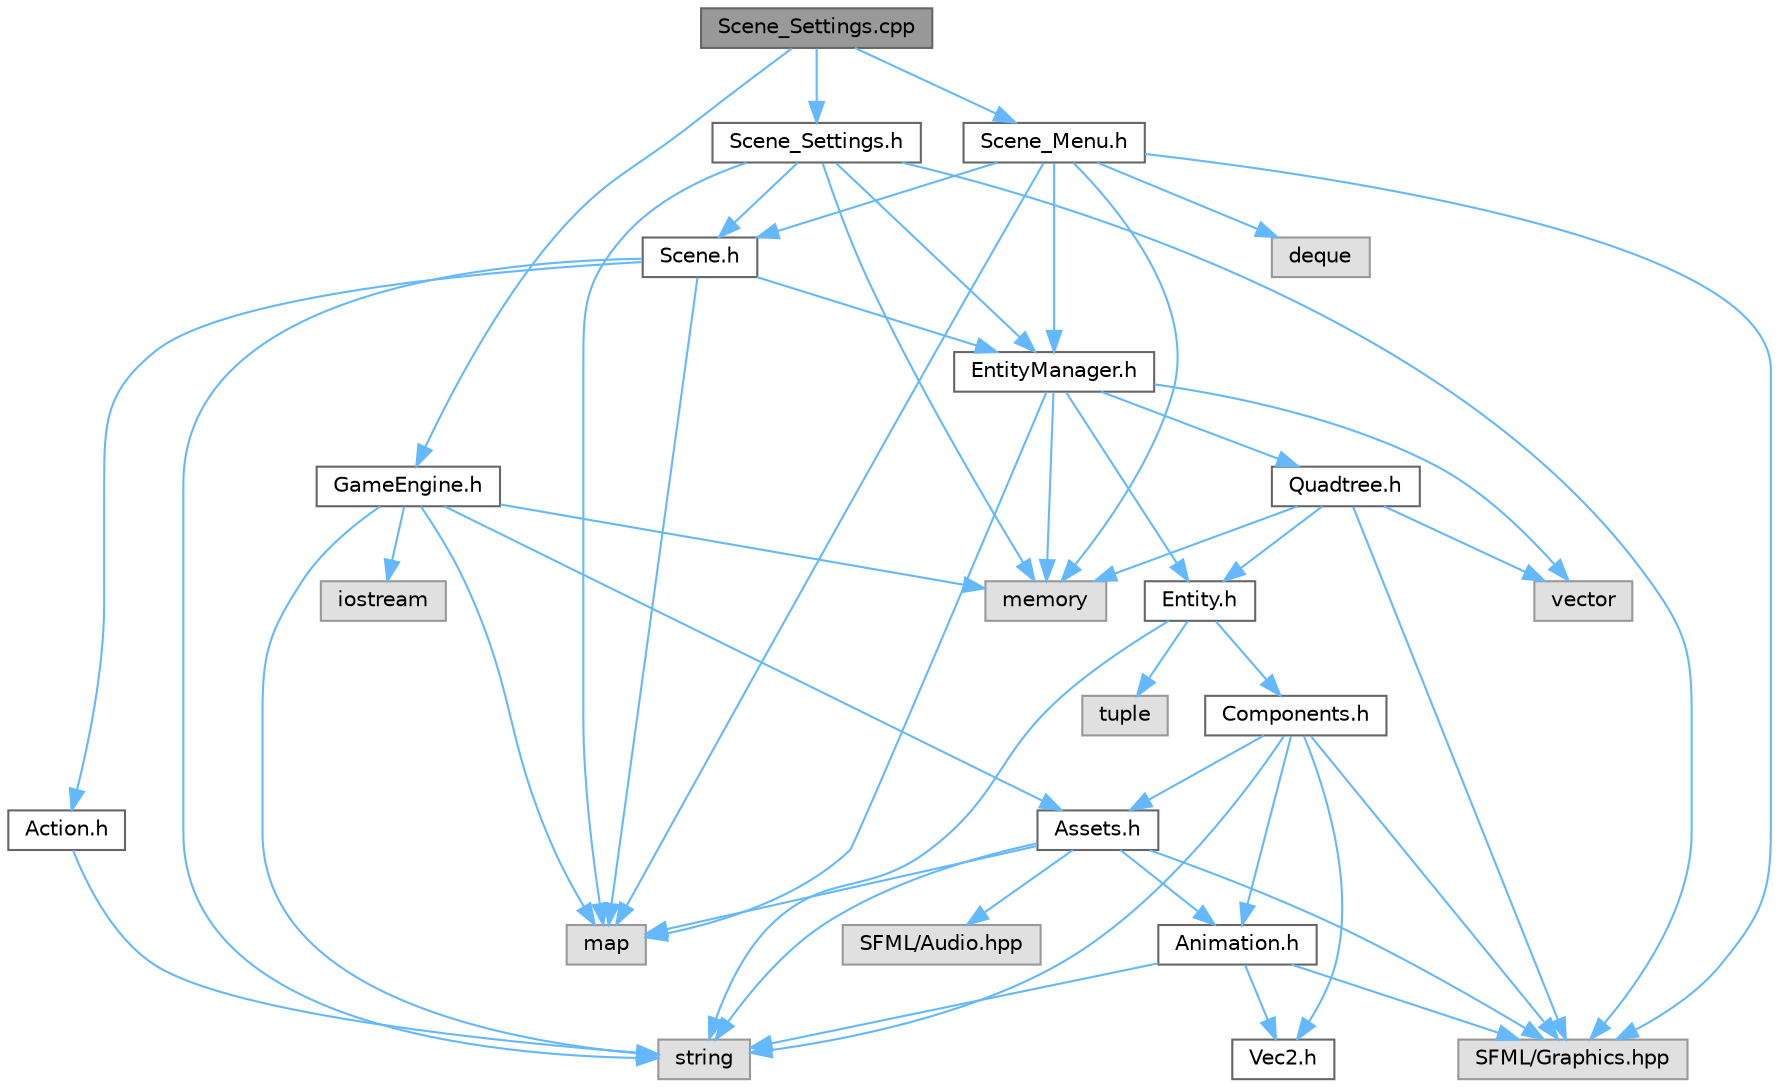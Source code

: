 digraph "Scene_Settings.cpp"
{
 // LATEX_PDF_SIZE
  bgcolor="transparent";
  edge [fontname=Helvetica,fontsize=10,labelfontname=Helvetica,labelfontsize=10];
  node [fontname=Helvetica,fontsize=10,shape=box,height=0.2,width=0.4];
  Node1 [id="Node000001",label="Scene_Settings.cpp",height=0.2,width=0.4,color="gray40", fillcolor="grey60", style="filled", fontcolor="black",tooltip=" "];
  Node1 -> Node2 [id="edge50_Node000001_Node000002",color="steelblue1",style="solid",tooltip=" "];
  Node2 [id="Node000002",label="Scene_Settings.h",height=0.2,width=0.4,color="grey40", fillcolor="white", style="filled",URL="$_scene___settings_8h.html",tooltip=" "];
  Node2 -> Node3 [id="edge51_Node000002_Node000003",color="steelblue1",style="solid",tooltip=" "];
  Node3 [id="Node000003",label="EntityManager.h",height=0.2,width=0.4,color="grey40", fillcolor="white", style="filled",URL="$_entity_manager_8h.html",tooltip=" "];
  Node3 -> Node4 [id="edge52_Node000003_Node000004",color="steelblue1",style="solid",tooltip=" "];
  Node4 [id="Node000004",label="vector",height=0.2,width=0.4,color="grey60", fillcolor="#E0E0E0", style="filled",tooltip=" "];
  Node3 -> Node5 [id="edge53_Node000003_Node000005",color="steelblue1",style="solid",tooltip=" "];
  Node5 [id="Node000005",label="memory",height=0.2,width=0.4,color="grey60", fillcolor="#E0E0E0", style="filled",tooltip=" "];
  Node3 -> Node6 [id="edge54_Node000003_Node000006",color="steelblue1",style="solid",tooltip=" "];
  Node6 [id="Node000006",label="map",height=0.2,width=0.4,color="grey60", fillcolor="#E0E0E0", style="filled",tooltip=" "];
  Node3 -> Node7 [id="edge55_Node000003_Node000007",color="steelblue1",style="solid",tooltip=" "];
  Node7 [id="Node000007",label="Entity.h",height=0.2,width=0.4,color="grey40", fillcolor="white", style="filled",URL="$_entity_8h.html",tooltip=" "];
  Node7 -> Node8 [id="edge56_Node000007_Node000008",color="steelblue1",style="solid",tooltip=" "];
  Node8 [id="Node000008",label="Components.h",height=0.2,width=0.4,color="grey40", fillcolor="white", style="filled",URL="$_components_8h.html",tooltip=" "];
  Node8 -> Node9 [id="edge57_Node000008_Node000009",color="steelblue1",style="solid",tooltip=" "];
  Node9 [id="Node000009",label="Animation.h",height=0.2,width=0.4,color="grey40", fillcolor="white", style="filled",URL="$_animation_8h.html",tooltip=" "];
  Node9 -> Node10 [id="edge58_Node000009_Node000010",color="steelblue1",style="solid",tooltip=" "];
  Node10 [id="Node000010",label="SFML/Graphics.hpp",height=0.2,width=0.4,color="grey60", fillcolor="#E0E0E0", style="filled",tooltip=" "];
  Node9 -> Node11 [id="edge59_Node000009_Node000011",color="steelblue1",style="solid",tooltip=" "];
  Node11 [id="Node000011",label="Vec2.h",height=0.2,width=0.4,color="grey40", fillcolor="white", style="filled",URL="$_vec2_8h.html",tooltip=" "];
  Node9 -> Node12 [id="edge60_Node000009_Node000012",color="steelblue1",style="solid",tooltip=" "];
  Node12 [id="Node000012",label="string",height=0.2,width=0.4,color="grey60", fillcolor="#E0E0E0", style="filled",tooltip=" "];
  Node8 -> Node13 [id="edge61_Node000008_Node000013",color="steelblue1",style="solid",tooltip=" "];
  Node13 [id="Node000013",label="Assets.h",height=0.2,width=0.4,color="grey40", fillcolor="white", style="filled",URL="$_assets_8h.html",tooltip=" "];
  Node13 -> Node6 [id="edge62_Node000013_Node000006",color="steelblue1",style="solid",tooltip=" "];
  Node13 -> Node12 [id="edge63_Node000013_Node000012",color="steelblue1",style="solid",tooltip=" "];
  Node13 -> Node10 [id="edge64_Node000013_Node000010",color="steelblue1",style="solid",tooltip=" "];
  Node13 -> Node14 [id="edge65_Node000013_Node000014",color="steelblue1",style="solid",tooltip=" "];
  Node14 [id="Node000014",label="SFML/Audio.hpp",height=0.2,width=0.4,color="grey60", fillcolor="#E0E0E0", style="filled",tooltip=" "];
  Node13 -> Node9 [id="edge66_Node000013_Node000009",color="steelblue1",style="solid",tooltip=" "];
  Node8 -> Node11 [id="edge67_Node000008_Node000011",color="steelblue1",style="solid",tooltip=" "];
  Node8 -> Node12 [id="edge68_Node000008_Node000012",color="steelblue1",style="solid",tooltip=" "];
  Node8 -> Node10 [id="edge69_Node000008_Node000010",color="steelblue1",style="solid",tooltip=" "];
  Node7 -> Node12 [id="edge70_Node000007_Node000012",color="steelblue1",style="solid",tooltip=" "];
  Node7 -> Node15 [id="edge71_Node000007_Node000015",color="steelblue1",style="solid",tooltip=" "];
  Node15 [id="Node000015",label="tuple",height=0.2,width=0.4,color="grey60", fillcolor="#E0E0E0", style="filled",tooltip=" "];
  Node3 -> Node16 [id="edge72_Node000003_Node000016",color="steelblue1",style="solid",tooltip=" "];
  Node16 [id="Node000016",label="Quadtree.h",height=0.2,width=0.4,color="grey40", fillcolor="white", style="filled",URL="$_quadtree_8h.html",tooltip=" "];
  Node16 -> Node10 [id="edge73_Node000016_Node000010",color="steelblue1",style="solid",tooltip=" "];
  Node16 -> Node4 [id="edge74_Node000016_Node000004",color="steelblue1",style="solid",tooltip=" "];
  Node16 -> Node5 [id="edge75_Node000016_Node000005",color="steelblue1",style="solid",tooltip=" "];
  Node16 -> Node7 [id="edge76_Node000016_Node000007",color="steelblue1",style="solid",tooltip=" "];
  Node2 -> Node17 [id="edge77_Node000002_Node000017",color="steelblue1",style="solid",tooltip=" "];
  Node17 [id="Node000017",label="Scene.h",height=0.2,width=0.4,color="grey40", fillcolor="white", style="filled",URL="$_scene_8h.html",tooltip=" "];
  Node17 -> Node6 [id="edge78_Node000017_Node000006",color="steelblue1",style="solid",tooltip=" "];
  Node17 -> Node12 [id="edge79_Node000017_Node000012",color="steelblue1",style="solid",tooltip=" "];
  Node17 -> Node18 [id="edge80_Node000017_Node000018",color="steelblue1",style="solid",tooltip=" "];
  Node18 [id="Node000018",label="Action.h",height=0.2,width=0.4,color="grey40", fillcolor="white", style="filled",URL="$_action_8h.html",tooltip=" "];
  Node18 -> Node12 [id="edge81_Node000018_Node000012",color="steelblue1",style="solid",tooltip=" "];
  Node17 -> Node3 [id="edge82_Node000017_Node000003",color="steelblue1",style="solid",tooltip=" "];
  Node2 -> Node6 [id="edge83_Node000002_Node000006",color="steelblue1",style="solid",tooltip=" "];
  Node2 -> Node5 [id="edge84_Node000002_Node000005",color="steelblue1",style="solid",tooltip=" "];
  Node2 -> Node10 [id="edge85_Node000002_Node000010",color="steelblue1",style="solid",tooltip=" "];
  Node1 -> Node19 [id="edge86_Node000001_Node000019",color="steelblue1",style="solid",tooltip=" "];
  Node19 [id="Node000019",label="Scene_Menu.h",height=0.2,width=0.4,color="grey40", fillcolor="white", style="filled",URL="$_scene___menu_8h.html",tooltip=" "];
  Node19 -> Node17 [id="edge87_Node000019_Node000017",color="steelblue1",style="solid",tooltip=" "];
  Node19 -> Node6 [id="edge88_Node000019_Node000006",color="steelblue1",style="solid",tooltip=" "];
  Node19 -> Node5 [id="edge89_Node000019_Node000005",color="steelblue1",style="solid",tooltip=" "];
  Node19 -> Node20 [id="edge90_Node000019_Node000020",color="steelblue1",style="solid",tooltip=" "];
  Node20 [id="Node000020",label="deque",height=0.2,width=0.4,color="grey60", fillcolor="#E0E0E0", style="filled",tooltip=" "];
  Node19 -> Node10 [id="edge91_Node000019_Node000010",color="steelblue1",style="solid",tooltip=" "];
  Node19 -> Node3 [id="edge92_Node000019_Node000003",color="steelblue1",style="solid",tooltip=" "];
  Node1 -> Node21 [id="edge93_Node000001_Node000021",color="steelblue1",style="solid",tooltip=" "];
  Node21 [id="Node000021",label="GameEngine.h",height=0.2,width=0.4,color="grey40", fillcolor="white", style="filled",URL="$_game_engine_8h.html",tooltip=" "];
  Node21 -> Node13 [id="edge94_Node000021_Node000013",color="steelblue1",style="solid",tooltip=" "];
  Node21 -> Node5 [id="edge95_Node000021_Node000005",color="steelblue1",style="solid",tooltip=" "];
  Node21 -> Node6 [id="edge96_Node000021_Node000006",color="steelblue1",style="solid",tooltip=" "];
  Node21 -> Node12 [id="edge97_Node000021_Node000012",color="steelblue1",style="solid",tooltip=" "];
  Node21 -> Node22 [id="edge98_Node000021_Node000022",color="steelblue1",style="solid",tooltip=" "];
  Node22 [id="Node000022",label="iostream",height=0.2,width=0.4,color="grey60", fillcolor="#E0E0E0", style="filled",tooltip=" "];
}
